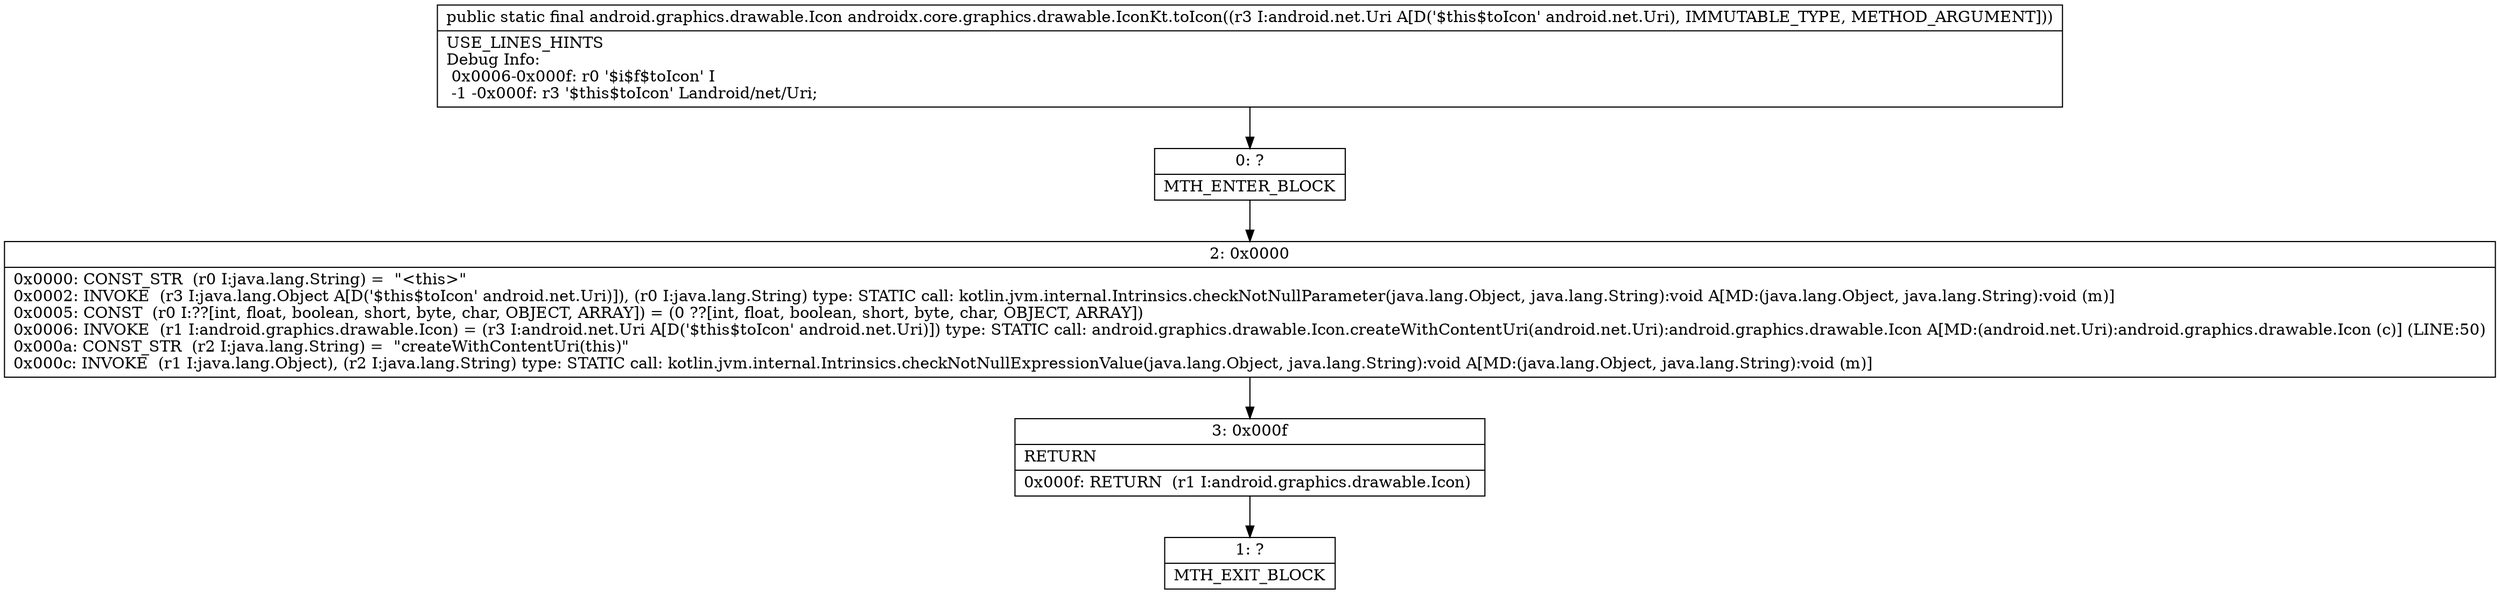 digraph "CFG forandroidx.core.graphics.drawable.IconKt.toIcon(Landroid\/net\/Uri;)Landroid\/graphics\/drawable\/Icon;" {
Node_0 [shape=record,label="{0\:\ ?|MTH_ENTER_BLOCK\l}"];
Node_2 [shape=record,label="{2\:\ 0x0000|0x0000: CONST_STR  (r0 I:java.lang.String) =  \"\<this\>\" \l0x0002: INVOKE  (r3 I:java.lang.Object A[D('$this$toIcon' android.net.Uri)]), (r0 I:java.lang.String) type: STATIC call: kotlin.jvm.internal.Intrinsics.checkNotNullParameter(java.lang.Object, java.lang.String):void A[MD:(java.lang.Object, java.lang.String):void (m)]\l0x0005: CONST  (r0 I:??[int, float, boolean, short, byte, char, OBJECT, ARRAY]) = (0 ??[int, float, boolean, short, byte, char, OBJECT, ARRAY]) \l0x0006: INVOKE  (r1 I:android.graphics.drawable.Icon) = (r3 I:android.net.Uri A[D('$this$toIcon' android.net.Uri)]) type: STATIC call: android.graphics.drawable.Icon.createWithContentUri(android.net.Uri):android.graphics.drawable.Icon A[MD:(android.net.Uri):android.graphics.drawable.Icon (c)] (LINE:50)\l0x000a: CONST_STR  (r2 I:java.lang.String) =  \"createWithContentUri(this)\" \l0x000c: INVOKE  (r1 I:java.lang.Object), (r2 I:java.lang.String) type: STATIC call: kotlin.jvm.internal.Intrinsics.checkNotNullExpressionValue(java.lang.Object, java.lang.String):void A[MD:(java.lang.Object, java.lang.String):void (m)]\l}"];
Node_3 [shape=record,label="{3\:\ 0x000f|RETURN\l|0x000f: RETURN  (r1 I:android.graphics.drawable.Icon) \l}"];
Node_1 [shape=record,label="{1\:\ ?|MTH_EXIT_BLOCK\l}"];
MethodNode[shape=record,label="{public static final android.graphics.drawable.Icon androidx.core.graphics.drawable.IconKt.toIcon((r3 I:android.net.Uri A[D('$this$toIcon' android.net.Uri), IMMUTABLE_TYPE, METHOD_ARGUMENT]))  | USE_LINES_HINTS\lDebug Info:\l  0x0006\-0x000f: r0 '$i$f$toIcon' I\l  \-1 \-0x000f: r3 '$this$toIcon' Landroid\/net\/Uri;\l}"];
MethodNode -> Node_0;Node_0 -> Node_2;
Node_2 -> Node_3;
Node_3 -> Node_1;
}


